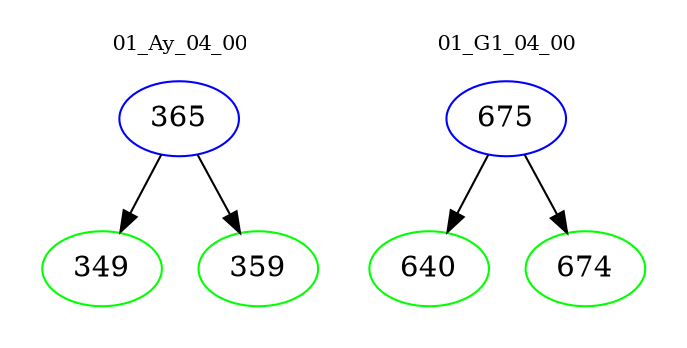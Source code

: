 digraph{
subgraph cluster_0 {
color = white
label = "01_Ay_04_00";
fontsize=10;
T0_365 [label="365", color="blue"]
T0_365 -> T0_349 [color="black"]
T0_349 [label="349", color="green"]
T0_365 -> T0_359 [color="black"]
T0_359 [label="359", color="green"]
}
subgraph cluster_1 {
color = white
label = "01_G1_04_00";
fontsize=10;
T1_675 [label="675", color="blue"]
T1_675 -> T1_640 [color="black"]
T1_640 [label="640", color="green"]
T1_675 -> T1_674 [color="black"]
T1_674 [label="674", color="green"]
}
}
